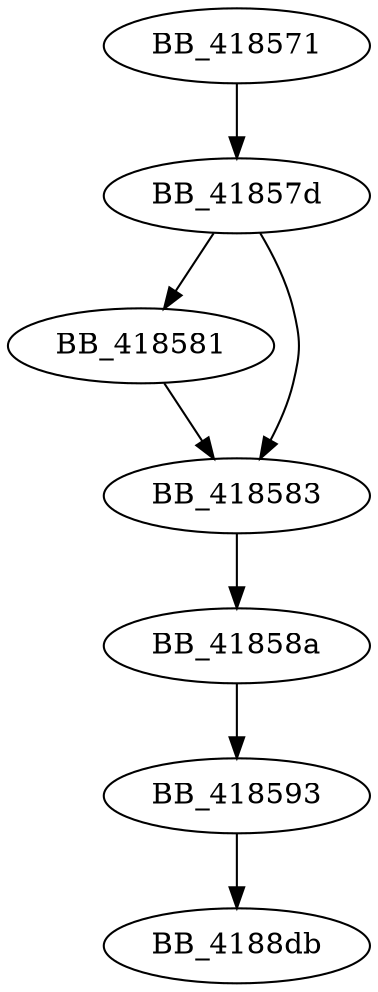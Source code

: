 DiGraph __purecall{
BB_418571->BB_41857d
BB_41857d->BB_418581
BB_41857d->BB_418583
BB_418581->BB_418583
BB_418583->BB_41858a
BB_41858a->BB_418593
BB_418593->BB_4188db
}
